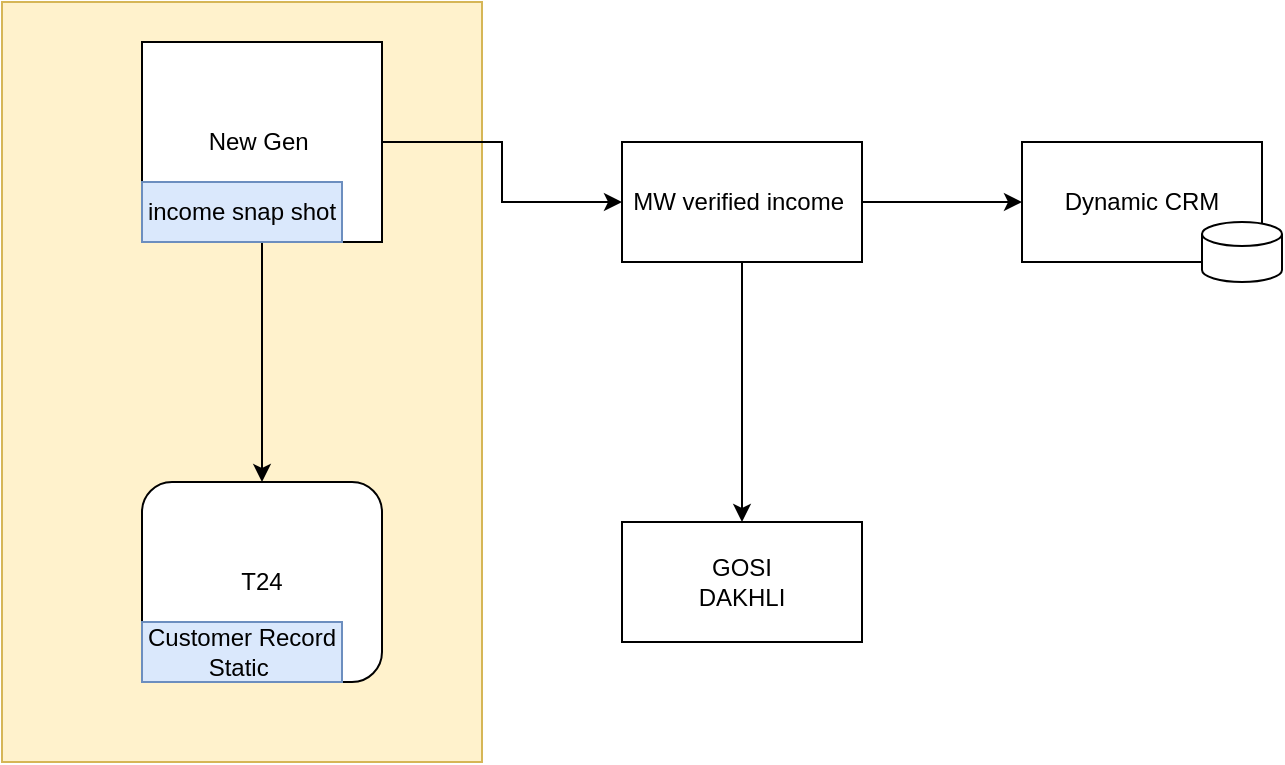 <mxfile version="24.3.1" type="github">
  <diagram name="Page-1" id="lMMN3oVp2xh2R2HWmzUN">
    <mxGraphModel dx="954" dy="560" grid="1" gridSize="10" guides="1" tooltips="1" connect="1" arrows="1" fold="1" page="1" pageScale="1" pageWidth="827" pageHeight="1169" math="0" shadow="0">
      <root>
        <mxCell id="0" />
        <mxCell id="1" parent="0" />
        <mxCell id="laTSjdJnJN_W_BYF6_3Z-19" value="" style="rounded=0;whiteSpace=wrap;html=1;fillColor=#fff2cc;strokeColor=#d6b656;" vertex="1" parent="1">
          <mxGeometry x="70" y="50" width="240" height="380" as="geometry" />
        </mxCell>
        <mxCell id="laTSjdJnJN_W_BYF6_3Z-3" style="edgeStyle=orthogonalEdgeStyle;rounded=0;orthogonalLoop=1;jettySize=auto;html=1;entryX=0;entryY=0.5;entryDx=0;entryDy=0;" edge="1" parent="1" source="laTSjdJnJN_W_BYF6_3Z-1" target="laTSjdJnJN_W_BYF6_3Z-2">
          <mxGeometry relative="1" as="geometry" />
        </mxCell>
        <mxCell id="laTSjdJnJN_W_BYF6_3Z-18" style="edgeStyle=orthogonalEdgeStyle;rounded=0;orthogonalLoop=1;jettySize=auto;html=1;entryX=0.5;entryY=0;entryDx=0;entryDy=0;" edge="1" parent="1" source="laTSjdJnJN_W_BYF6_3Z-1" target="laTSjdJnJN_W_BYF6_3Z-9">
          <mxGeometry relative="1" as="geometry" />
        </mxCell>
        <mxCell id="laTSjdJnJN_W_BYF6_3Z-1" value="New Gen&amp;nbsp;" style="rounded=0;whiteSpace=wrap;html=1;" vertex="1" parent="1">
          <mxGeometry x="140" y="70" width="120" height="100" as="geometry" />
        </mxCell>
        <mxCell id="laTSjdJnJN_W_BYF6_3Z-6" value="" style="edgeStyle=orthogonalEdgeStyle;rounded=0;orthogonalLoop=1;jettySize=auto;html=1;" edge="1" parent="1" source="laTSjdJnJN_W_BYF6_3Z-2" target="laTSjdJnJN_W_BYF6_3Z-5">
          <mxGeometry relative="1" as="geometry" />
        </mxCell>
        <mxCell id="laTSjdJnJN_W_BYF6_3Z-8" value="" style="edgeStyle=orthogonalEdgeStyle;rounded=0;orthogonalLoop=1;jettySize=auto;html=1;" edge="1" parent="1" source="laTSjdJnJN_W_BYF6_3Z-2" target="laTSjdJnJN_W_BYF6_3Z-7">
          <mxGeometry relative="1" as="geometry" />
        </mxCell>
        <mxCell id="laTSjdJnJN_W_BYF6_3Z-2" value="MW verified income&amp;nbsp;" style="rounded=0;whiteSpace=wrap;html=1;" vertex="1" parent="1">
          <mxGeometry x="380" y="120" width="120" height="60" as="geometry" />
        </mxCell>
        <mxCell id="laTSjdJnJN_W_BYF6_3Z-5" value="GOSI&lt;div&gt;DAKHLI&lt;/div&gt;" style="whiteSpace=wrap;html=1;rounded=0;" vertex="1" parent="1">
          <mxGeometry x="380" y="310" width="120" height="60" as="geometry" />
        </mxCell>
        <mxCell id="laTSjdJnJN_W_BYF6_3Z-7" value="Dynamic CRM" style="whiteSpace=wrap;html=1;rounded=0;" vertex="1" parent="1">
          <mxGeometry x="580" y="120" width="120" height="60" as="geometry" />
        </mxCell>
        <mxCell id="laTSjdJnJN_W_BYF6_3Z-9" value="T24" style="rounded=1;whiteSpace=wrap;html=1;" vertex="1" parent="1">
          <mxGeometry x="140" y="290" width="120" height="100" as="geometry" />
        </mxCell>
        <mxCell id="laTSjdJnJN_W_BYF6_3Z-12" value="income snap shot" style="text;html=1;align=center;verticalAlign=middle;whiteSpace=wrap;rounded=0;fillColor=#dae8fc;strokeColor=#6c8ebf;" vertex="1" parent="1">
          <mxGeometry x="140" y="140" width="100" height="30" as="geometry" />
        </mxCell>
        <mxCell id="laTSjdJnJN_W_BYF6_3Z-16" value="Customer Record Static&amp;nbsp;" style="text;html=1;align=center;verticalAlign=middle;whiteSpace=wrap;rounded=0;fillColor=#dae8fc;strokeColor=#6c8ebf;" vertex="1" parent="1">
          <mxGeometry x="140" y="360" width="100" height="30" as="geometry" />
        </mxCell>
        <mxCell id="laTSjdJnJN_W_BYF6_3Z-21" value="" style="shape=cylinder3;whiteSpace=wrap;html=1;boundedLbl=1;backgroundOutline=1;size=6;" vertex="1" parent="1">
          <mxGeometry x="670" y="160" width="40" height="30" as="geometry" />
        </mxCell>
      </root>
    </mxGraphModel>
  </diagram>
</mxfile>
